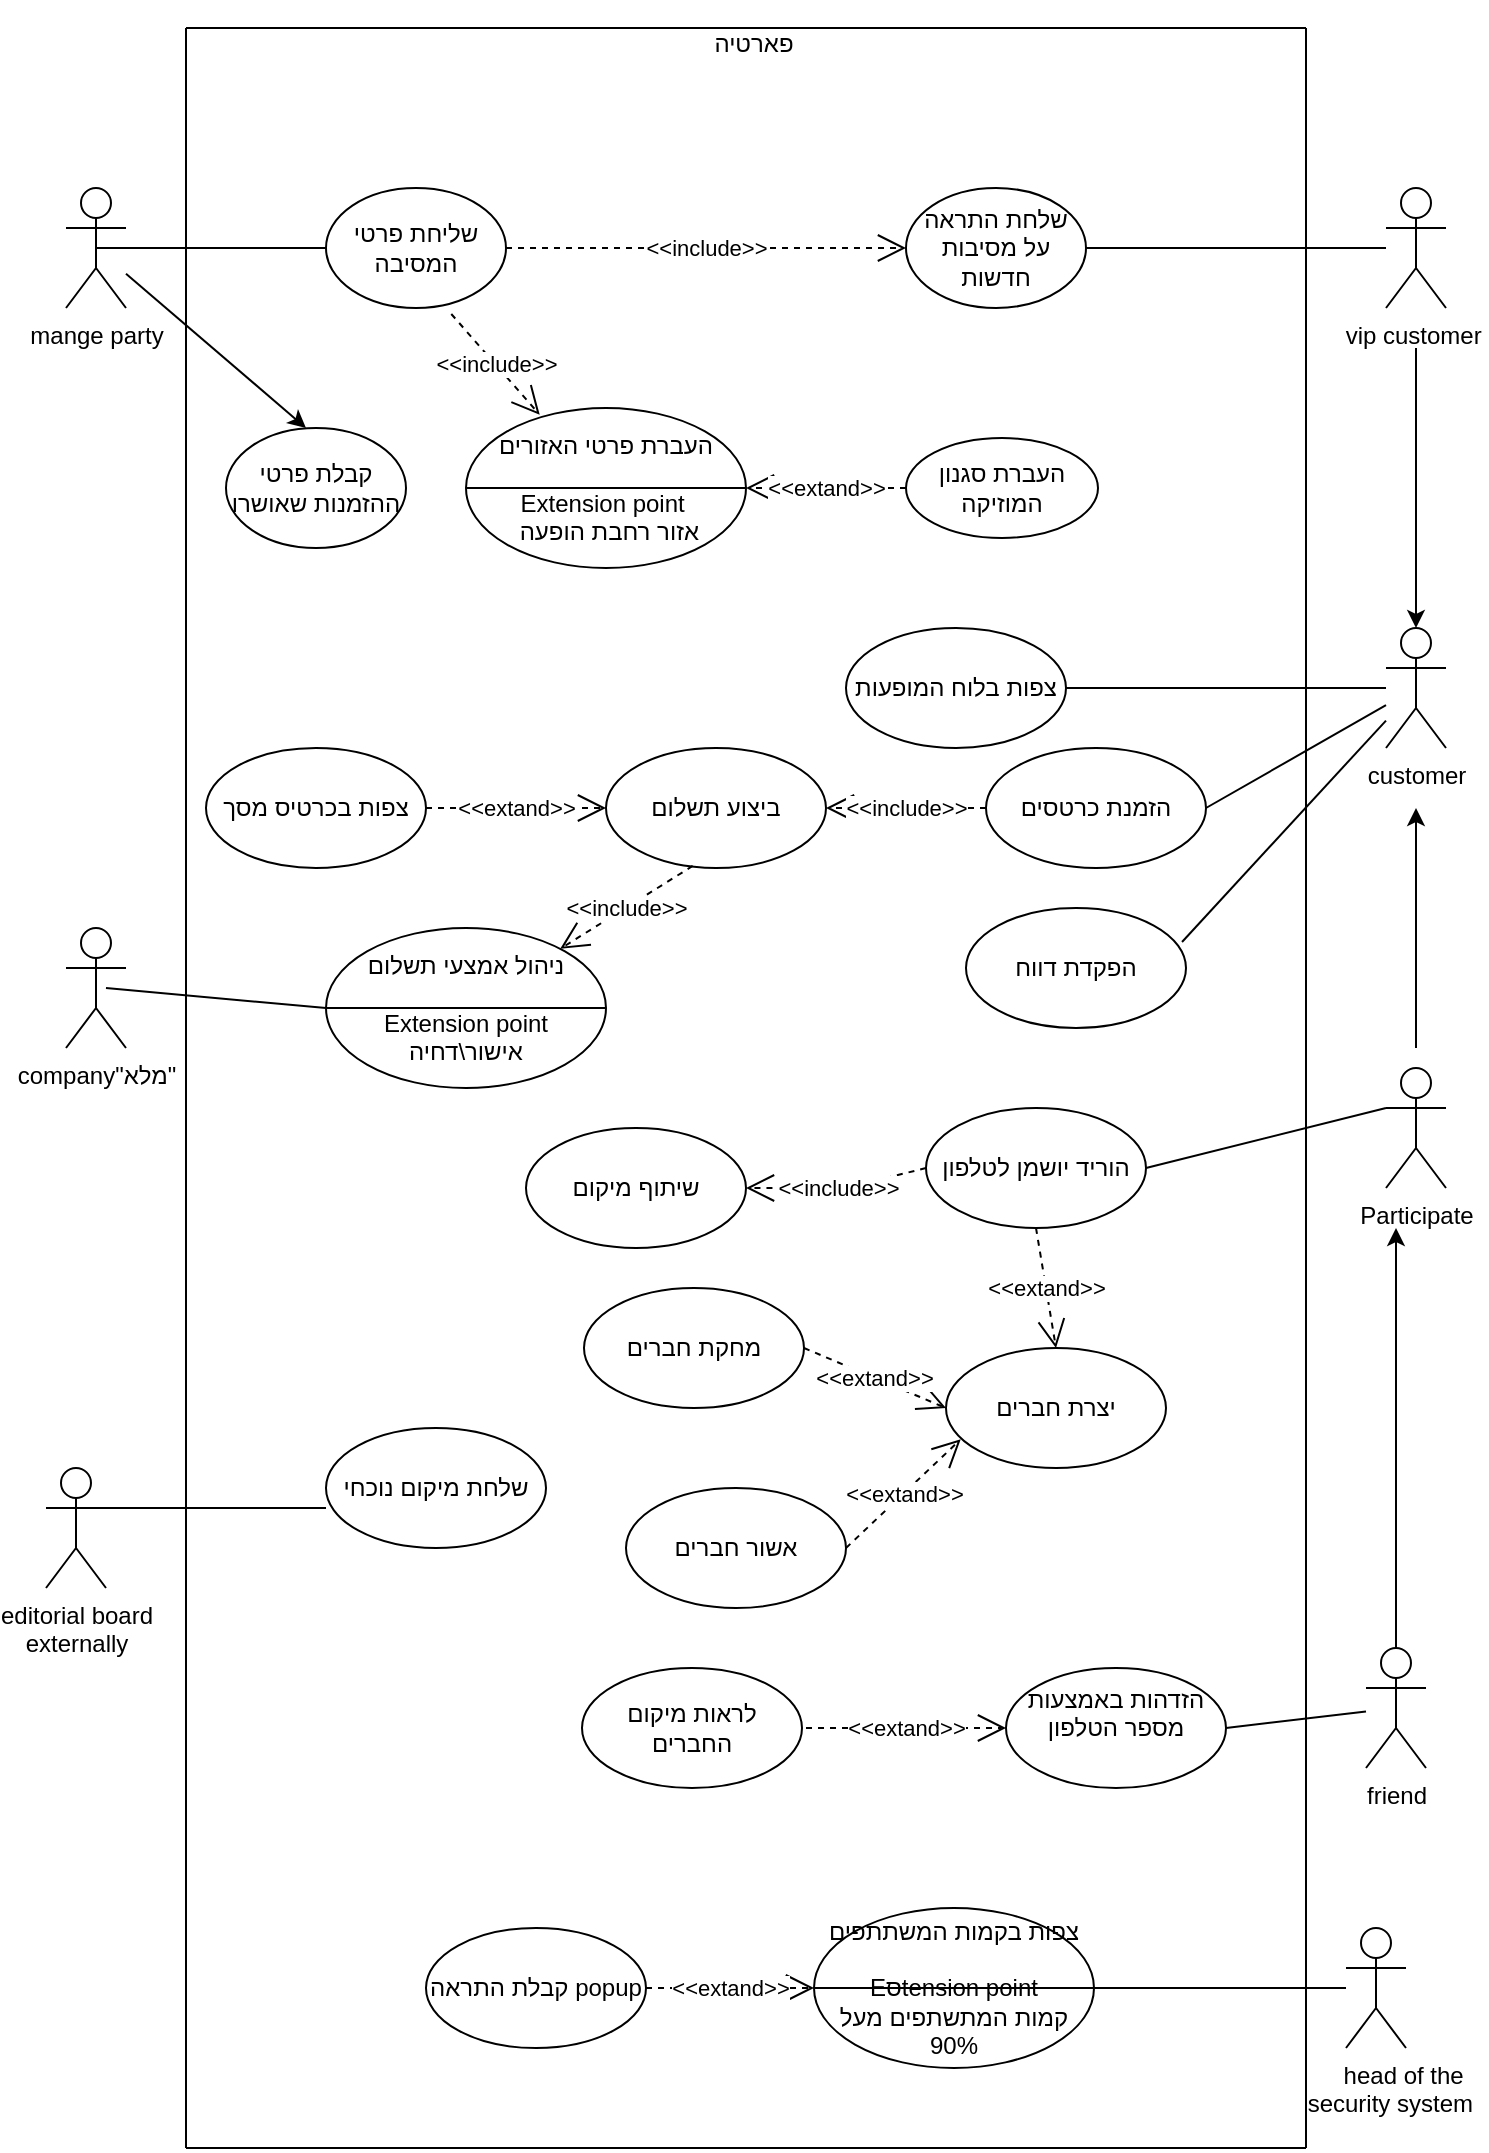 <mxfile version="21.1.2" type="device">
  <diagram name="‫עמוד-1‬" id="ZAbc5hqKDL6mQ4T89fNO">
    <mxGraphModel dx="780" dy="496" grid="1" gridSize="10" guides="1" tooltips="1" connect="1" arrows="1" fold="1" page="1" pageScale="1" pageWidth="827" pageHeight="1169" math="0" shadow="0">
      <root>
        <mxCell id="0" />
        <mxCell id="1" parent="0" />
        <mxCell id="rF4dRMiyPC1Ei_un34Kb-4" value="" style="endArrow=none;html=1;rounded=0;" parent="1" edge="1">
          <mxGeometry width="50" height="50" relative="1" as="geometry">
            <mxPoint x="160" y="60" as="sourcePoint" />
            <mxPoint x="720" y="60" as="targetPoint" />
          </mxGeometry>
        </mxCell>
        <mxCell id="rF4dRMiyPC1Ei_un34Kb-5" value="" style="endArrow=none;html=1;rounded=0;" parent="1" edge="1">
          <mxGeometry width="50" height="50" relative="1" as="geometry">
            <mxPoint x="160" y="1120" as="sourcePoint" />
            <mxPoint x="160" y="60" as="targetPoint" />
          </mxGeometry>
        </mxCell>
        <mxCell id="rF4dRMiyPC1Ei_un34Kb-6" value="" style="endArrow=none;html=1;rounded=0;" parent="1" edge="1">
          <mxGeometry width="50" height="50" relative="1" as="geometry">
            <mxPoint x="720" y="1120" as="sourcePoint" />
            <mxPoint x="720" y="60" as="targetPoint" />
          </mxGeometry>
        </mxCell>
        <mxCell id="rF4dRMiyPC1Ei_un34Kb-8" value="" style="endArrow=none;html=1;rounded=0;" parent="1" edge="1">
          <mxGeometry width="50" height="50" relative="1" as="geometry">
            <mxPoint x="160" y="1120" as="sourcePoint" />
            <mxPoint x="720" y="1120" as="targetPoint" />
          </mxGeometry>
        </mxCell>
        <mxCell id="rF4dRMiyPC1Ei_un34Kb-10" value="mange party" style="shape=umlActor;verticalLabelPosition=bottom;verticalAlign=top;html=1;outlineConnect=0;" parent="1" vertex="1">
          <mxGeometry x="100" y="140" width="30" height="60" as="geometry" />
        </mxCell>
        <mxCell id="rF4dRMiyPC1Ei_un34Kb-11" value="vip customer&amp;nbsp;" style="shape=umlActor;verticalLabelPosition=bottom;verticalAlign=top;html=1;" parent="1" vertex="1">
          <mxGeometry x="760" y="140" width="30" height="60" as="geometry" />
        </mxCell>
        <mxCell id="rF4dRMiyPC1Ei_un34Kb-13" value="שליחת פרטי המסיבה" style="ellipse;whiteSpace=wrap;html=1;" parent="1" vertex="1">
          <mxGeometry x="230" y="140" width="90" height="60" as="geometry" />
        </mxCell>
        <mxCell id="rF4dRMiyPC1Ei_un34Kb-14" value="" style="endArrow=none;html=1;rounded=0;exitX=0.5;exitY=0.5;exitDx=0;exitDy=0;exitPerimeter=0;" parent="1" source="rF4dRMiyPC1Ei_un34Kb-10" edge="1">
          <mxGeometry width="50" height="50" relative="1" as="geometry">
            <mxPoint x="170" y="170" as="sourcePoint" />
            <mxPoint x="230" y="170" as="targetPoint" />
          </mxGeometry>
        </mxCell>
        <mxCell id="rF4dRMiyPC1Ei_un34Kb-15" value="&amp;lt;&amp;lt;include&amp;gt;&amp;gt;" style="endArrow=open;endSize=12;dashed=1;html=1;rounded=0;exitX=1;exitY=0.5;exitDx=0;exitDy=0;" parent="1" source="rF4dRMiyPC1Ei_un34Kb-13" target="rF4dRMiyPC1Ei_un34Kb-16" edge="1">
          <mxGeometry width="160" relative="1" as="geometry">
            <mxPoint x="340" y="310" as="sourcePoint" />
            <mxPoint x="550" y="170" as="targetPoint" />
            <Array as="points">
              <mxPoint x="430" y="170" />
            </Array>
          </mxGeometry>
        </mxCell>
        <mxCell id="rF4dRMiyPC1Ei_un34Kb-16" value="שלחת התראה על מסיבות חדשות" style="ellipse;whiteSpace=wrap;html=1;" parent="1" vertex="1">
          <mxGeometry x="520" y="140" width="90" height="60" as="geometry" />
        </mxCell>
        <mxCell id="rF4dRMiyPC1Ei_un34Kb-18" value="" style="endArrow=none;html=1;rounded=0;exitX=1;exitY=0.5;exitDx=0;exitDy=0;" parent="1" source="rF4dRMiyPC1Ei_un34Kb-16" target="rF4dRMiyPC1Ei_un34Kb-11" edge="1">
          <mxGeometry width="50" height="50" relative="1" as="geometry">
            <mxPoint x="390" y="340" as="sourcePoint" />
            <mxPoint x="440" y="290" as="targetPoint" />
          </mxGeometry>
        </mxCell>
        <mxCell id="rF4dRMiyPC1Ei_un34Kb-19" value="&amp;lt;&amp;lt;include&amp;gt;&amp;gt;" style="endArrow=open;endSize=12;dashed=1;html=1;rounded=0;exitX=0.696;exitY=1.05;exitDx=0;exitDy=0;exitPerimeter=0;" parent="1" source="rF4dRMiyPC1Ei_un34Kb-13" edge="1">
          <mxGeometry width="160" relative="1" as="geometry">
            <mxPoint x="330" y="180" as="sourcePoint" />
            <mxPoint x="336.86" y="253.406" as="targetPoint" />
            <Array as="points" />
          </mxGeometry>
        </mxCell>
        <mxCell id="rF4dRMiyPC1Ei_un34Kb-23" value="העברת פרטי האזורים&lt;br style=&quot;border-color: var(--border-color);&quot;&gt;&lt;br style=&quot;border-color: var(--border-color);&quot;&gt;Extension point&amp;nbsp;&lt;br&gt;&amp;nbsp;אזור רחבת הופעה" style="shape=lineEllipse;perimeter=ellipsePerimeter;whiteSpace=wrap;html=1;backgroundOutline=1;" parent="1" vertex="1">
          <mxGeometry x="300" y="250" width="140" height="80" as="geometry" />
        </mxCell>
        <mxCell id="rF4dRMiyPC1Ei_un34Kb-26" value="העברת סגנון המוזיקה" style="ellipse;whiteSpace=wrap;html=1;" parent="1" vertex="1">
          <mxGeometry x="520" y="265" width="96" height="50" as="geometry" />
        </mxCell>
        <mxCell id="rF4dRMiyPC1Ei_un34Kb-27" value="customer" style="shape=umlActor;verticalLabelPosition=bottom;verticalAlign=top;html=1;" parent="1" vertex="1">
          <mxGeometry x="760" y="360" width="30" height="60" as="geometry" />
        </mxCell>
        <mxCell id="rF4dRMiyPC1Ei_un34Kb-28" value="" style="endArrow=classic;html=1;rounded=0;entryX=0.5;entryY=0;entryDx=0;entryDy=0;entryPerimeter=0;" parent="1" target="rF4dRMiyPC1Ei_un34Kb-27" edge="1">
          <mxGeometry width="50" height="50" relative="1" as="geometry">
            <mxPoint x="775" y="220" as="sourcePoint" />
            <mxPoint x="440" y="340" as="targetPoint" />
          </mxGeometry>
        </mxCell>
        <mxCell id="rF4dRMiyPC1Ei_un34Kb-29" value="צפות בלוח המופעות" style="ellipse;whiteSpace=wrap;html=1;" parent="1" vertex="1">
          <mxGeometry x="490" y="360" width="110" height="60" as="geometry" />
        </mxCell>
        <mxCell id="rF4dRMiyPC1Ei_un34Kb-30" value="" style="endArrow=none;html=1;rounded=0;" parent="1" target="rF4dRMiyPC1Ei_un34Kb-27" edge="1">
          <mxGeometry width="50" height="50" relative="1" as="geometry">
            <mxPoint x="600" y="390" as="sourcePoint" />
            <mxPoint x="440" y="340" as="targetPoint" />
          </mxGeometry>
        </mxCell>
        <mxCell id="rF4dRMiyPC1Ei_un34Kb-32" value="הזמנת כרטסים" style="ellipse;whiteSpace=wrap;html=1;" parent="1" vertex="1">
          <mxGeometry x="560" y="420" width="110" height="60" as="geometry" />
        </mxCell>
        <mxCell id="rF4dRMiyPC1Ei_un34Kb-33" value="" style="endArrow=none;html=1;rounded=0;exitX=1;exitY=0.5;exitDx=0;exitDy=0;" parent="1" source="rF4dRMiyPC1Ei_un34Kb-32" target="rF4dRMiyPC1Ei_un34Kb-27" edge="1">
          <mxGeometry width="50" height="50" relative="1" as="geometry">
            <mxPoint x="710" y="460" as="sourcePoint" />
            <mxPoint x="760" y="410" as="targetPoint" />
          </mxGeometry>
        </mxCell>
        <mxCell id="rF4dRMiyPC1Ei_un34Kb-34" value="&amp;lt;&amp;lt;include&amp;gt;&amp;gt;" style="endArrow=open;endSize=12;dashed=1;html=1;rounded=0;exitX=0;exitY=0.5;exitDx=0;exitDy=0;" parent="1" source="rF4dRMiyPC1Ei_un34Kb-32" edge="1">
          <mxGeometry width="160" relative="1" as="geometry">
            <mxPoint x="490" y="470" as="sourcePoint" />
            <mxPoint x="480" y="450" as="targetPoint" />
            <Array as="points" />
          </mxGeometry>
        </mxCell>
        <mxCell id="rF4dRMiyPC1Ei_un34Kb-36" value="ביצוע תשלום" style="ellipse;whiteSpace=wrap;html=1;" parent="1" vertex="1">
          <mxGeometry x="370" y="420" width="110" height="60" as="geometry" />
        </mxCell>
        <mxCell id="rF4dRMiyPC1Ei_un34Kb-40" value="company&quot;מלא&quot;" style="shape=umlActor;verticalLabelPosition=bottom;verticalAlign=top;html=1;outlineConnect=0;" parent="1" vertex="1">
          <mxGeometry x="100" y="510" width="30" height="60" as="geometry" />
        </mxCell>
        <mxCell id="rF4dRMiyPC1Ei_un34Kb-42" value="צפות בכרטיס מסך" style="ellipse;whiteSpace=wrap;html=1;" parent="1" vertex="1">
          <mxGeometry x="170" y="420" width="110" height="60" as="geometry" />
        </mxCell>
        <mxCell id="rF4dRMiyPC1Ei_un34Kb-44" value="ניהול אמצעי תשלום&lt;br style=&quot;border-color: var(--border-color);&quot;&gt;&lt;br style=&quot;border-color: var(--border-color);&quot;&gt;Extension point&lt;br style=&quot;border-color: var(--border-color);&quot;&gt;אישור\דחיה" style="shape=lineEllipse;perimeter=ellipsePerimeter;whiteSpace=wrap;html=1;backgroundOutline=1;" parent="1" vertex="1">
          <mxGeometry x="230" y="510" width="140" height="80" as="geometry" />
        </mxCell>
        <mxCell id="rF4dRMiyPC1Ei_un34Kb-45" value="" style="endArrow=none;html=1;rounded=0;entryX=0;entryY=0.5;entryDx=0;entryDy=0;" parent="1" target="rF4dRMiyPC1Ei_un34Kb-44" edge="1">
          <mxGeometry width="50" height="50" relative="1" as="geometry">
            <mxPoint x="120" y="540" as="sourcePoint" />
            <mxPoint x="220" y="550" as="targetPoint" />
          </mxGeometry>
        </mxCell>
        <mxCell id="rF4dRMiyPC1Ei_un34Kb-46" value="&amp;lt;&amp;lt;include&amp;gt;&amp;gt;" style="endArrow=open;endSize=12;dashed=1;html=1;rounded=0;exitX=0.394;exitY=0.983;exitDx=0;exitDy=0;exitPerimeter=0;" parent="1" source="rF4dRMiyPC1Ei_un34Kb-36" target="rF4dRMiyPC1Ei_un34Kb-44" edge="1">
          <mxGeometry width="160" relative="1" as="geometry">
            <mxPoint x="570" y="460" as="sourcePoint" />
            <mxPoint x="490" y="460" as="targetPoint" />
            <Array as="points" />
          </mxGeometry>
        </mxCell>
        <mxCell id="rF4dRMiyPC1Ei_un34Kb-47" value="הפקדת דווח" style="ellipse;whiteSpace=wrap;html=1;" parent="1" vertex="1">
          <mxGeometry x="550" y="500" width="110" height="60" as="geometry" />
        </mxCell>
        <mxCell id="rF4dRMiyPC1Ei_un34Kb-48" value="" style="endArrow=none;html=1;rounded=0;exitX=0.982;exitY=0.283;exitDx=0;exitDy=0;exitPerimeter=0;" parent="1" source="rF4dRMiyPC1Ei_un34Kb-47" target="rF4dRMiyPC1Ei_un34Kb-27" edge="1">
          <mxGeometry width="50" height="50" relative="1" as="geometry">
            <mxPoint x="390" y="600" as="sourcePoint" />
            <mxPoint x="750" y="430" as="targetPoint" />
          </mxGeometry>
        </mxCell>
        <mxCell id="rF4dRMiyPC1Ei_un34Kb-55" value="&lt;div&gt;editorial board&lt;/div&gt;&lt;div&gt;externally&lt;/div&gt;" style="shape=umlActor;verticalLabelPosition=bottom;verticalAlign=top;html=1;outlineConnect=0;" parent="1" vertex="1">
          <mxGeometry x="90" y="780" width="30" height="60" as="geometry" />
        </mxCell>
        <mxCell id="rF4dRMiyPC1Ei_un34Kb-57" value="" style="endArrow=none;html=1;rounded=0;exitX=1;exitY=0.333;exitDx=0;exitDy=0;exitPerimeter=0;" parent="1" source="rF4dRMiyPC1Ei_un34Kb-55" edge="1">
          <mxGeometry width="50" height="50" relative="1" as="geometry">
            <mxPoint x="140" y="670" as="sourcePoint" />
            <mxPoint x="230" y="800" as="targetPoint" />
            <Array as="points">
              <mxPoint x="190" y="800" />
            </Array>
          </mxGeometry>
        </mxCell>
        <mxCell id="rF4dRMiyPC1Ei_un34Kb-58" value="שלחת מיקום נוכחי" style="ellipse;whiteSpace=wrap;html=1;" parent="1" vertex="1">
          <mxGeometry x="230" y="760" width="110" height="60" as="geometry" />
        </mxCell>
        <mxCell id="rF4dRMiyPC1Ei_un34Kb-61" value="&amp;nbsp; &amp;nbsp; &amp;nbsp; &amp;nbsp; head of the&lt;br&gt;&amp;nbsp; &amp;nbsp; security&amp;nbsp;system" style="shape=umlActor;verticalLabelPosition=bottom;verticalAlign=top;html=1;outlineConnect=0;" parent="1" vertex="1">
          <mxGeometry x="740" y="1010" width="30" height="60" as="geometry" />
        </mxCell>
        <mxCell id="rF4dRMiyPC1Ei_un34Kb-62" value="" style="endArrow=none;html=1;rounded=0;exitX=1;exitY=0.5;exitDx=0;exitDy=0;" parent="1" source="rF4dRMiyPC1Ei_un34Kb-66" target="rF4dRMiyPC1Ei_un34Kb-61" edge="1">
          <mxGeometry width="50" height="50" relative="1" as="geometry">
            <mxPoint x="640" y="660" as="sourcePoint" />
            <mxPoint x="730" y="660" as="targetPoint" />
            <Array as="points" />
          </mxGeometry>
        </mxCell>
        <mxCell id="rF4dRMiyPC1Ei_un34Kb-65" value="&#xa;פארטיה&#xa;&#xa;" style="text;html=1;strokeColor=none;fillColor=none;align=center;verticalAlign=middle;whiteSpace=wrap;rounded=0;" parent="1" vertex="1">
          <mxGeometry x="414" y="60" width="60" height="30" as="geometry" />
        </mxCell>
        <mxCell id="rF4dRMiyPC1Ei_un34Kb-66" value="צפות בקמות המשתתפים&lt;br&gt;&lt;br&gt;Eסtension point&lt;br&gt;קמות המתשתפים מעל 90%" style="shape=lineEllipse;perimeter=ellipsePerimeter;whiteSpace=wrap;html=1;backgroundOutline=1;" parent="1" vertex="1">
          <mxGeometry x="474" y="1000" width="140" height="80" as="geometry" />
        </mxCell>
        <mxCell id="rF4dRMiyPC1Ei_un34Kb-68" value="קבלת התראה popup" style="ellipse;whiteSpace=wrap;html=1;" parent="1" vertex="1">
          <mxGeometry x="280" y="1010" width="110" height="60" as="geometry" />
        </mxCell>
        <mxCell id="nOVmd-Yz-Nwsd8_sehMm-1" value="" style="endArrow=classic;html=1;rounded=0;" parent="1" source="rF4dRMiyPC1Ei_un34Kb-10" edge="1">
          <mxGeometry width="50" height="50" relative="1" as="geometry">
            <mxPoint x="410" y="450" as="sourcePoint" />
            <mxPoint x="220" y="260" as="targetPoint" />
          </mxGeometry>
        </mxCell>
        <mxCell id="nOVmd-Yz-Nwsd8_sehMm-2" value="קבלת&amp;nbsp;פרטי ההזמנות שאושרו" style="ellipse;whiteSpace=wrap;html=1;" parent="1" vertex="1">
          <mxGeometry x="180" y="260" width="90" height="60" as="geometry" />
        </mxCell>
        <mxCell id="BRHdWtN8AmTthz3ci5Y1-2" value="Participate" style="shape=umlActor;verticalLabelPosition=bottom;verticalAlign=top;html=1;outlineConnect=0;" parent="1" vertex="1">
          <mxGeometry x="760" y="580" width="30" height="60" as="geometry" />
        </mxCell>
        <mxCell id="BRHdWtN8AmTthz3ci5Y1-3" value="" style="endArrow=classic;html=1;rounded=0;" parent="1" edge="1">
          <mxGeometry width="50" height="50" relative="1" as="geometry">
            <mxPoint x="775" y="570" as="sourcePoint" />
            <mxPoint x="775" y="450" as="targetPoint" />
            <Array as="points" />
          </mxGeometry>
        </mxCell>
        <mxCell id="BRHdWtN8AmTthz3ci5Y1-4" value="" style="endArrow=none;html=1;rounded=0;entryX=0;entryY=0.333;entryDx=0;entryDy=0;entryPerimeter=0;" parent="1" target="BRHdWtN8AmTthz3ci5Y1-2" edge="1">
          <mxGeometry width="50" height="50" relative="1" as="geometry">
            <mxPoint x="640" y="630" as="sourcePoint" />
            <mxPoint x="540" y="570" as="targetPoint" />
          </mxGeometry>
        </mxCell>
        <mxCell id="BRHdWtN8AmTthz3ci5Y1-5" value="הוריד יושמן לטלפון" style="ellipse;whiteSpace=wrap;html=1;" parent="1" vertex="1">
          <mxGeometry x="530" y="600" width="110" height="60" as="geometry" />
        </mxCell>
        <mxCell id="BRHdWtN8AmTthz3ci5Y1-6" value="&amp;lt;&amp;lt;include&amp;gt;&amp;gt;" style="endArrow=open;endSize=12;dashed=1;html=1;rounded=0;exitX=0;exitY=0.5;exitDx=0;exitDy=0;" parent="1" source="BRHdWtN8AmTthz3ci5Y1-5" edge="1">
          <mxGeometry width="160" relative="1" as="geometry">
            <mxPoint x="423" y="489" as="sourcePoint" />
            <mxPoint x="440" y="640" as="targetPoint" />
            <Array as="points">
              <mxPoint x="490" y="640" />
            </Array>
          </mxGeometry>
        </mxCell>
        <mxCell id="BRHdWtN8AmTthz3ci5Y1-8" value="שיתוף מיקום" style="ellipse;whiteSpace=wrap;html=1;" parent="1" vertex="1">
          <mxGeometry x="330" y="610" width="110" height="60" as="geometry" />
        </mxCell>
        <mxCell id="BRHdWtN8AmTthz3ci5Y1-10" value="&amp;lt;&amp;lt;extand&amp;gt;&amp;gt;" style="endArrow=open;endSize=12;dashed=1;html=1;rounded=0;exitX=0.5;exitY=1;exitDx=0;exitDy=0;" parent="1" source="BRHdWtN8AmTthz3ci5Y1-5" edge="1">
          <mxGeometry width="160" relative="1" as="geometry">
            <mxPoint x="380" y="460" as="sourcePoint" />
            <mxPoint x="595" y="720" as="targetPoint" />
            <Array as="points" />
          </mxGeometry>
        </mxCell>
        <mxCell id="BRHdWtN8AmTthz3ci5Y1-11" value="יצרת חברים" style="ellipse;whiteSpace=wrap;html=1;" parent="1" vertex="1">
          <mxGeometry x="540" y="720" width="110" height="60" as="geometry" />
        </mxCell>
        <mxCell id="BRHdWtN8AmTthz3ci5Y1-16" value="מחקת חברים" style="ellipse;whiteSpace=wrap;html=1;" parent="1" vertex="1">
          <mxGeometry x="359" y="690" width="110" height="60" as="geometry" />
        </mxCell>
        <mxCell id="BRHdWtN8AmTthz3ci5Y1-17" value="אשור חברים" style="ellipse;whiteSpace=wrap;html=1;" parent="1" vertex="1">
          <mxGeometry x="380" y="790" width="110" height="60" as="geometry" />
        </mxCell>
        <mxCell id="sbdg-DRycz64XH18t3_q-8" value="friend" style="shape=umlActor;verticalLabelPosition=bottom;verticalAlign=top;html=1;outlineConnect=0;" parent="1" vertex="1">
          <mxGeometry x="750" y="870" width="30" height="60" as="geometry" />
        </mxCell>
        <mxCell id="sbdg-DRycz64XH18t3_q-9" value="" style="endArrow=classic;html=1;rounded=0;exitX=0.5;exitY=0;exitDx=0;exitDy=0;exitPerimeter=0;" parent="1" source="sbdg-DRycz64XH18t3_q-8" edge="1">
          <mxGeometry width="50" height="50" relative="1" as="geometry">
            <mxPoint x="320" y="860" as="sourcePoint" />
            <mxPoint x="765" y="660" as="targetPoint" />
          </mxGeometry>
        </mxCell>
        <mxCell id="sbdg-DRycz64XH18t3_q-10" value="&#xa;הזדהות באמצעות מספר הטלפון&#xa;&#xa;" style="ellipse;whiteSpace=wrap;html=1;" parent="1" vertex="1">
          <mxGeometry x="570" y="880" width="110" height="60" as="geometry" />
        </mxCell>
        <mxCell id="sbdg-DRycz64XH18t3_q-11" value="" style="endArrow=none;html=1;rounded=0;exitX=1;exitY=0.5;exitDx=0;exitDy=0;" parent="1" source="sbdg-DRycz64XH18t3_q-10" target="sbdg-DRycz64XH18t3_q-8" edge="1">
          <mxGeometry width="50" height="50" relative="1" as="geometry">
            <mxPoint x="320" y="860" as="sourcePoint" />
            <mxPoint x="370" y="810" as="targetPoint" />
          </mxGeometry>
        </mxCell>
        <mxCell id="sbdg-DRycz64XH18t3_q-13" value="לראות מיקום החברים" style="ellipse;whiteSpace=wrap;html=1;" parent="1" vertex="1">
          <mxGeometry x="358" y="880" width="110" height="60" as="geometry" />
        </mxCell>
        <mxCell id="GevmBnQNq6IfAdN3_NnT-1" value="&lt;span style=&quot;color: rgb(0, 0, 0); font-family: Helvetica; font-size: 11px; font-style: normal; font-variant-ligatures: normal; font-variant-caps: normal; font-weight: 400; letter-spacing: normal; orphans: 2; text-align: center; text-indent: 0px; text-transform: none; widows: 2; word-spacing: 0px; -webkit-text-stroke-width: 0px; background-color: rgb(255, 255, 255); text-decoration-thickness: initial; text-decoration-style: initial; text-decoration-color: initial; float: none; display: inline !important;&quot;&gt;&amp;lt;&amp;lt;extand&amp;gt;&amp;gt;&lt;/span&gt;" style="endArrow=open;endSize=12;dashed=1;html=1;rounded=0;exitX=1;exitY=0.5;exitDx=0;exitDy=0;entryX=0;entryY=0.5;entryDx=0;entryDy=0;" edge="1" parent="1" source="rF4dRMiyPC1Ei_un34Kb-68" target="rF4dRMiyPC1Ei_un34Kb-66">
          <mxGeometry width="160" relative="1" as="geometry">
            <mxPoint x="320" y="960" as="sourcePoint" />
            <mxPoint x="480" y="960" as="targetPoint" />
          </mxGeometry>
        </mxCell>
        <mxCell id="GevmBnQNq6IfAdN3_NnT-2" value="&lt;span style=&quot;color: rgb(0, 0, 0); font-family: Helvetica; font-size: 11px; font-style: normal; font-variant-ligatures: normal; font-variant-caps: normal; font-weight: 400; letter-spacing: normal; orphans: 2; text-align: center; text-indent: 0px; text-transform: none; widows: 2; word-spacing: 0px; -webkit-text-stroke-width: 0px; background-color: rgb(255, 255, 255); text-decoration-thickness: initial; text-decoration-style: initial; text-decoration-color: initial; float: none; display: inline !important;&quot;&gt;&amp;lt;&amp;lt;extand&amp;gt;&amp;gt;&lt;/span&gt;" style="endArrow=open;endSize=12;dashed=1;html=1;rounded=0;entryX=0;entryY=0.5;entryDx=0;entryDy=0;" edge="1" parent="1" target="sbdg-DRycz64XH18t3_q-10">
          <mxGeometry width="160" relative="1" as="geometry">
            <mxPoint x="470" y="910" as="sourcePoint" />
            <mxPoint x="484" y="1050" as="targetPoint" />
          </mxGeometry>
        </mxCell>
        <mxCell id="GevmBnQNq6IfAdN3_NnT-3" value="&lt;span style=&quot;color: rgb(0, 0, 0); font-family: Helvetica; font-size: 11px; font-style: normal; font-variant-ligatures: normal; font-variant-caps: normal; font-weight: 400; letter-spacing: normal; orphans: 2; text-align: center; text-indent: 0px; text-transform: none; widows: 2; word-spacing: 0px; -webkit-text-stroke-width: 0px; background-color: rgb(255, 255, 255); text-decoration-thickness: initial; text-decoration-style: initial; text-decoration-color: initial; float: none; display: inline !important;&quot;&gt;&amp;lt;&amp;lt;extand&amp;gt;&amp;gt;&lt;/span&gt;" style="endArrow=open;endSize=12;dashed=1;html=1;rounded=0;entryX=0.067;entryY=0.761;entryDx=0;entryDy=0;entryPerimeter=0;exitX=1;exitY=0.5;exitDx=0;exitDy=0;" edge="1" parent="1" source="BRHdWtN8AmTthz3ci5Y1-17" target="BRHdWtN8AmTthz3ci5Y1-11">
          <mxGeometry width="160" relative="1" as="geometry">
            <mxPoint x="480" y="920" as="sourcePoint" />
            <mxPoint x="580" y="920" as="targetPoint" />
          </mxGeometry>
        </mxCell>
        <mxCell id="GevmBnQNq6IfAdN3_NnT-4" value="&lt;span style=&quot;color: rgb(0, 0, 0); font-family: Helvetica; font-size: 11px; font-style: normal; font-variant-ligatures: normal; font-variant-caps: normal; font-weight: 400; letter-spacing: normal; orphans: 2; text-align: center; text-indent: 0px; text-transform: none; widows: 2; word-spacing: 0px; -webkit-text-stroke-width: 0px; background-color: rgb(255, 255, 255); text-decoration-thickness: initial; text-decoration-style: initial; text-decoration-color: initial; float: none; display: inline !important;&quot;&gt;&amp;lt;&amp;lt;extand&amp;gt;&amp;gt;&lt;/span&gt;" style="endArrow=open;endSize=12;dashed=1;html=1;rounded=0;entryX=0;entryY=0.5;entryDx=0;entryDy=0;exitX=1;exitY=0.5;exitDx=0;exitDy=0;" edge="1" parent="1" source="BRHdWtN8AmTthz3ci5Y1-16" target="BRHdWtN8AmTthz3ci5Y1-11">
          <mxGeometry width="160" relative="1" as="geometry">
            <mxPoint x="490" y="930" as="sourcePoint" />
            <mxPoint x="590" y="930" as="targetPoint" />
          </mxGeometry>
        </mxCell>
        <mxCell id="GevmBnQNq6IfAdN3_NnT-5" value="&lt;span style=&quot;color: rgb(0, 0, 0); font-family: Helvetica; font-size: 11px; font-style: normal; font-variant-ligatures: normal; font-variant-caps: normal; font-weight: 400; letter-spacing: normal; orphans: 2; text-align: center; text-indent: 0px; text-transform: none; widows: 2; word-spacing: 0px; -webkit-text-stroke-width: 0px; background-color: rgb(255, 255, 255); text-decoration-thickness: initial; text-decoration-style: initial; text-decoration-color: initial; float: none; display: inline !important;&quot;&gt;&amp;lt;&amp;lt;extand&amp;gt;&amp;gt;&lt;/span&gt;" style="endArrow=open;endSize=12;dashed=1;html=1;rounded=0;entryX=0;entryY=0.5;entryDx=0;entryDy=0;" edge="1" parent="1" source="rF4dRMiyPC1Ei_un34Kb-42" target="rF4dRMiyPC1Ei_un34Kb-36">
          <mxGeometry width="160" relative="1" as="geometry">
            <mxPoint x="479" y="730" as="sourcePoint" />
            <mxPoint x="550" y="760" as="targetPoint" />
          </mxGeometry>
        </mxCell>
        <mxCell id="GevmBnQNq6IfAdN3_NnT-6" value="&lt;span style=&quot;color: rgb(0, 0, 0); font-family: Helvetica; font-size: 11px; font-style: normal; font-variant-ligatures: normal; font-variant-caps: normal; font-weight: 400; letter-spacing: normal; orphans: 2; text-align: center; text-indent: 0px; text-transform: none; widows: 2; word-spacing: 0px; -webkit-text-stroke-width: 0px; background-color: rgb(255, 255, 255); text-decoration-thickness: initial; text-decoration-style: initial; text-decoration-color: initial; float: none; display: inline !important;&quot;&gt;&amp;lt;&amp;lt;extand&amp;gt;&amp;gt;&lt;/span&gt;" style="endArrow=open;endSize=12;dashed=1;html=1;rounded=0;entryX=1;entryY=0.5;entryDx=0;entryDy=0;exitX=0;exitY=0.5;exitDx=0;exitDy=0;" edge="1" parent="1" source="rF4dRMiyPC1Ei_un34Kb-26" target="rF4dRMiyPC1Ei_un34Kb-23">
          <mxGeometry width="160" relative="1" as="geometry">
            <mxPoint x="290" y="460" as="sourcePoint" />
            <mxPoint x="380" y="460" as="targetPoint" />
          </mxGeometry>
        </mxCell>
      </root>
    </mxGraphModel>
  </diagram>
</mxfile>
